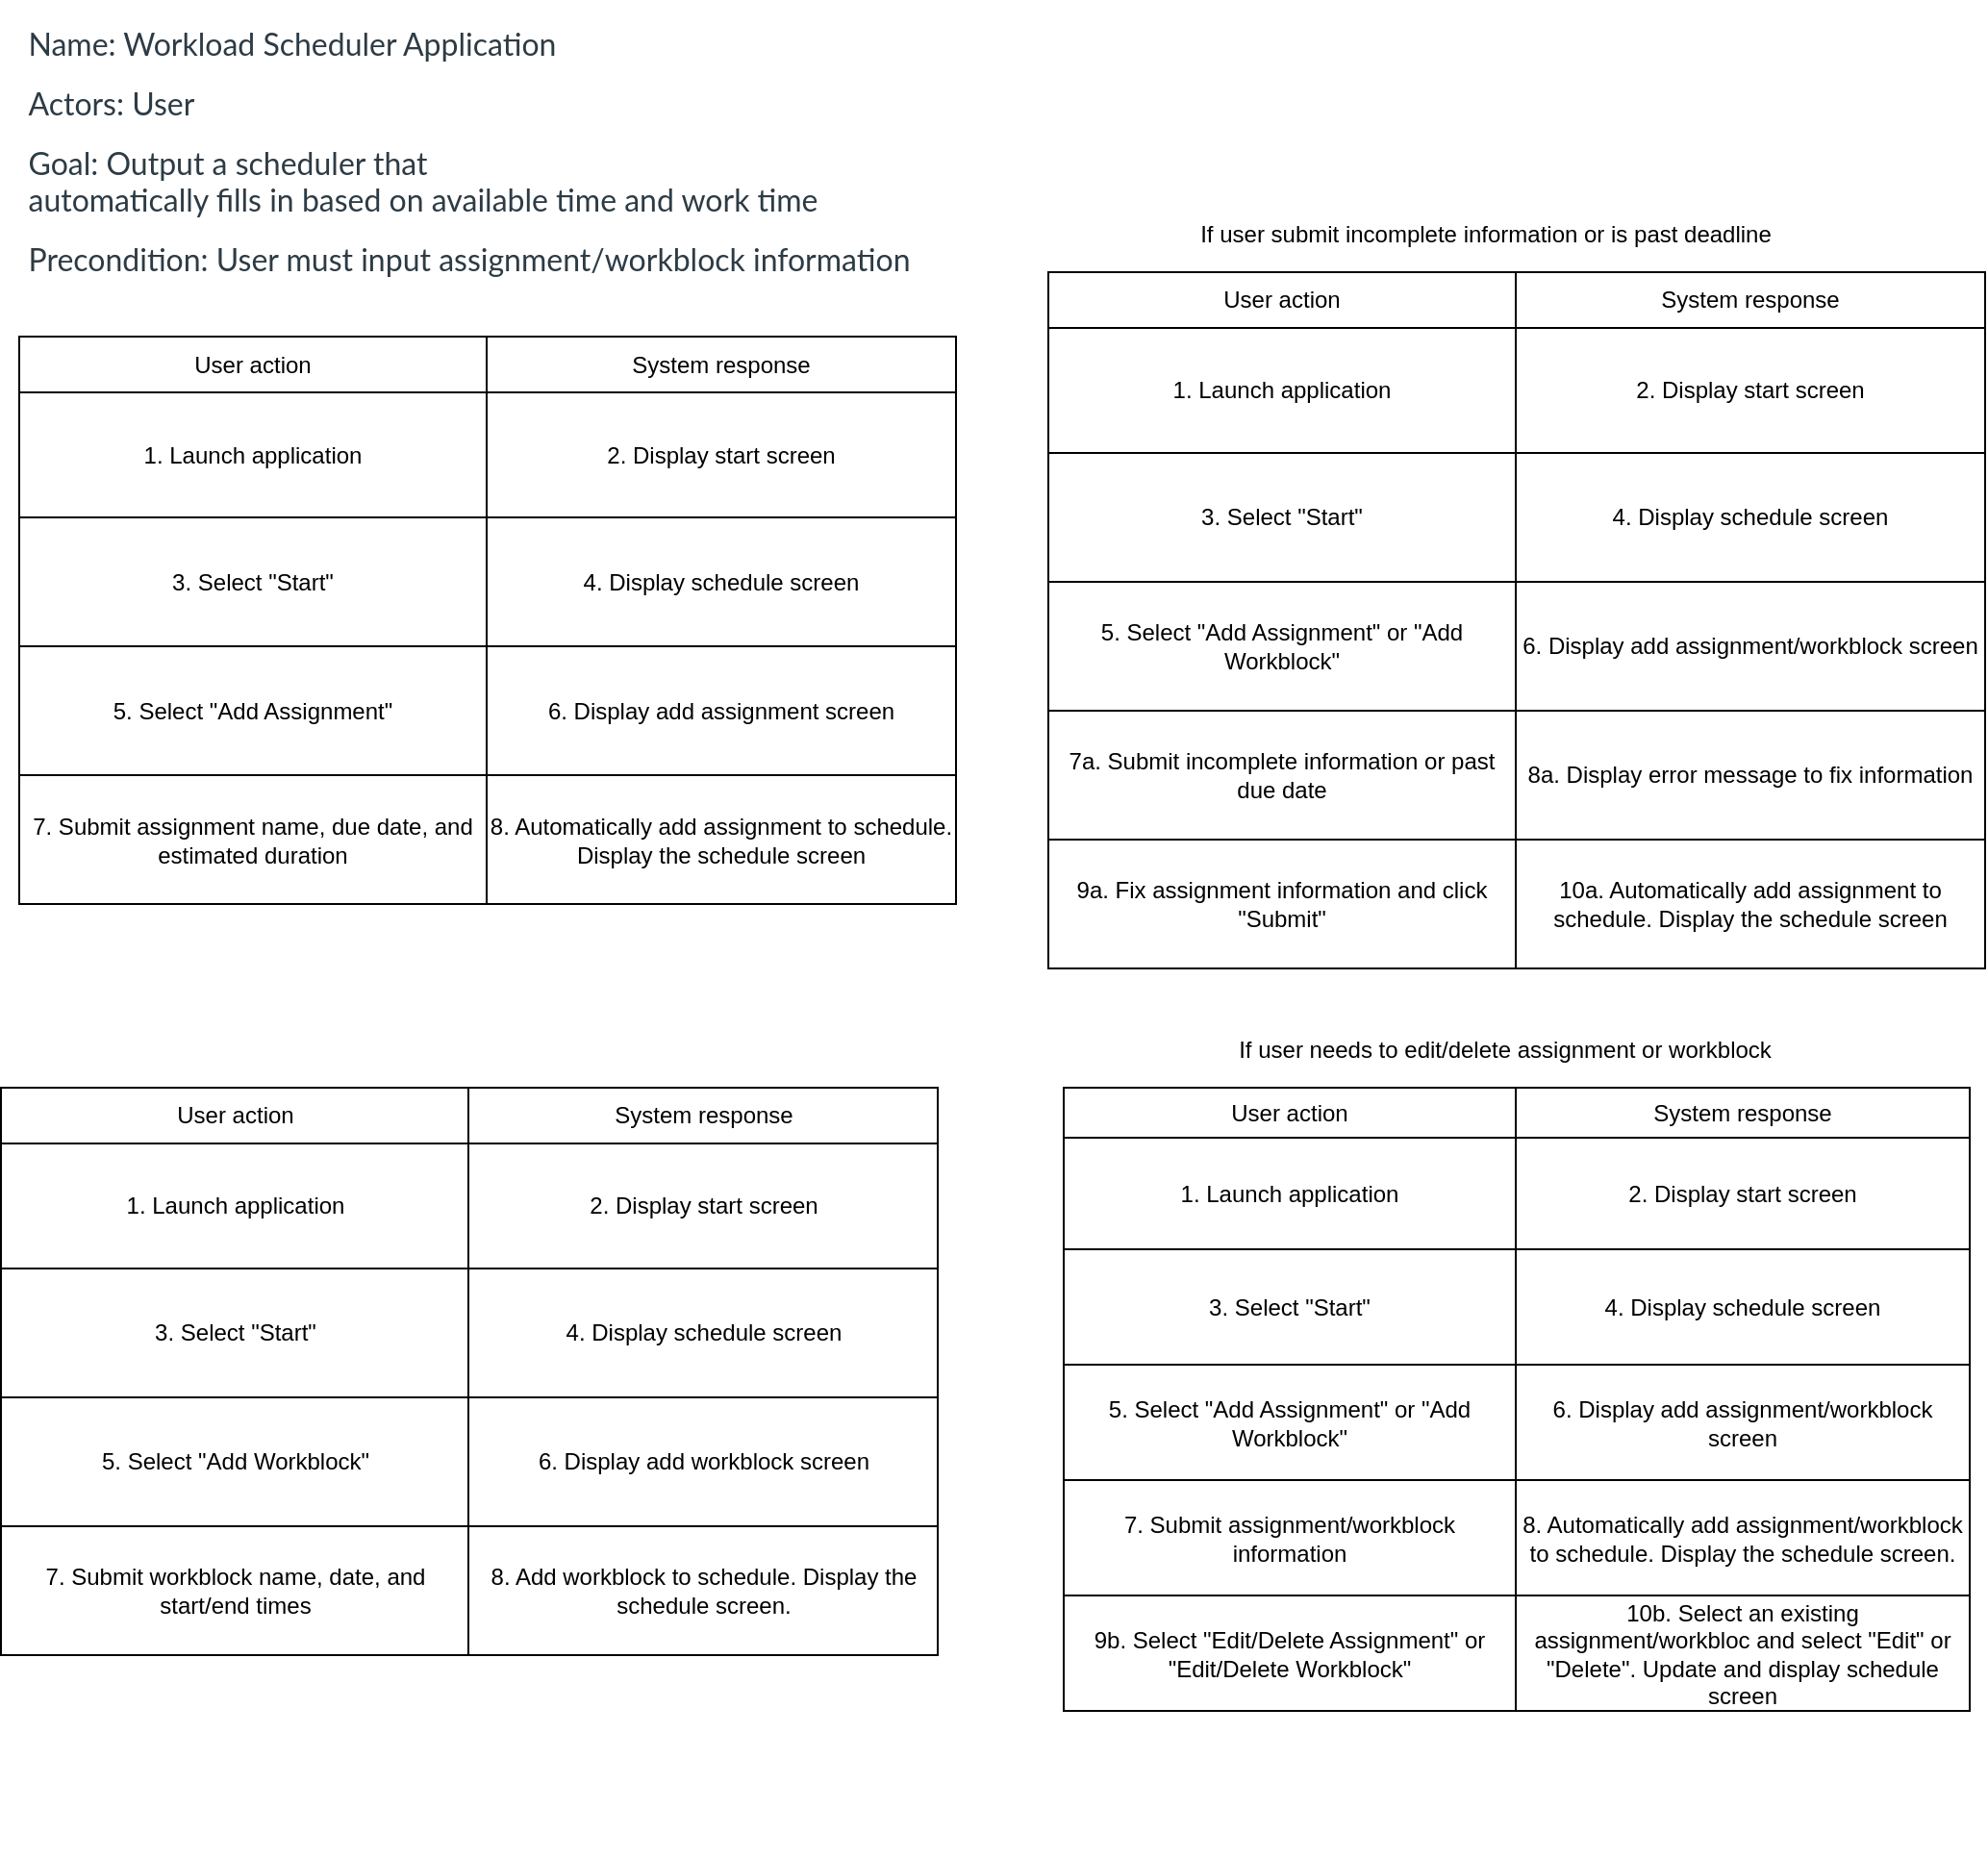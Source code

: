 <mxfile version="24.2.7" type="device">
  <diagram name="Page-1" id="nDsXDKETZ47utrhWjUKa">
    <mxGraphModel dx="4632" dy="995" grid="0" gridSize="10" guides="1" tooltips="1" connect="1" arrows="1" fold="1" page="0" pageScale="1" pageWidth="850" pageHeight="1100" math="0" shadow="0">
      <root>
        <mxCell id="0" />
        <mxCell id="1" parent="0" />
        <mxCell id="G3RRJx4OzM5srWaAOaPk-1" value="" style="childLayout=tableLayout;recursiveResize=0;shadow=0;fillColor=none;" parent="1" vertex="1">
          <mxGeometry x="-2066" y="261" width="487" height="295" as="geometry" />
        </mxCell>
        <mxCell id="G3RRJx4OzM5srWaAOaPk-2" value="" style="shape=tableRow;horizontal=0;startSize=0;swimlaneHead=0;swimlaneBody=0;top=0;left=0;bottom=0;right=0;dropTarget=0;collapsible=0;recursiveResize=0;expand=0;fontStyle=0;fillColor=none;strokeColor=inherit;" parent="G3RRJx4OzM5srWaAOaPk-1" vertex="1">
          <mxGeometry width="487" height="29" as="geometry" />
        </mxCell>
        <mxCell id="G3RRJx4OzM5srWaAOaPk-3" value="User action" style="connectable=0;recursiveResize=0;strokeColor=inherit;fillColor=none;align=center;whiteSpace=wrap;html=1;" parent="G3RRJx4OzM5srWaAOaPk-2" vertex="1">
          <mxGeometry width="243" height="29" as="geometry">
            <mxRectangle width="243" height="29" as="alternateBounds" />
          </mxGeometry>
        </mxCell>
        <mxCell id="G3RRJx4OzM5srWaAOaPk-4" value="System response" style="connectable=0;recursiveResize=0;strokeColor=inherit;fillColor=none;align=center;whiteSpace=wrap;html=1;" parent="G3RRJx4OzM5srWaAOaPk-2" vertex="1">
          <mxGeometry x="243" width="244" height="29" as="geometry">
            <mxRectangle width="244" height="29" as="alternateBounds" />
          </mxGeometry>
        </mxCell>
        <mxCell id="G3RRJx4OzM5srWaAOaPk-5" style="shape=tableRow;horizontal=0;startSize=0;swimlaneHead=0;swimlaneBody=0;top=0;left=0;bottom=0;right=0;dropTarget=0;collapsible=0;recursiveResize=0;expand=0;fontStyle=0;fillColor=none;strokeColor=inherit;" parent="G3RRJx4OzM5srWaAOaPk-1" vertex="1">
          <mxGeometry y="29" width="487" height="65" as="geometry" />
        </mxCell>
        <mxCell id="G3RRJx4OzM5srWaAOaPk-6" value="1. Launch application" style="connectable=0;recursiveResize=0;strokeColor=inherit;fillColor=none;align=center;whiteSpace=wrap;html=1;" parent="G3RRJx4OzM5srWaAOaPk-5" vertex="1">
          <mxGeometry width="243" height="65" as="geometry">
            <mxRectangle width="243" height="65" as="alternateBounds" />
          </mxGeometry>
        </mxCell>
        <mxCell id="G3RRJx4OzM5srWaAOaPk-7" value="2. Display start screen" style="connectable=0;recursiveResize=0;strokeColor=inherit;fillColor=none;align=center;whiteSpace=wrap;html=1;" parent="G3RRJx4OzM5srWaAOaPk-5" vertex="1">
          <mxGeometry x="243" width="244" height="65" as="geometry">
            <mxRectangle width="244" height="65" as="alternateBounds" />
          </mxGeometry>
        </mxCell>
        <mxCell id="G3RRJx4OzM5srWaAOaPk-8" style="shape=tableRow;horizontal=0;startSize=0;swimlaneHead=0;swimlaneBody=0;top=0;left=0;bottom=0;right=0;dropTarget=0;collapsible=0;recursiveResize=0;expand=0;fontStyle=0;fillColor=none;strokeColor=inherit;" parent="G3RRJx4OzM5srWaAOaPk-1" vertex="1">
          <mxGeometry y="94" width="487" height="67" as="geometry" />
        </mxCell>
        <mxCell id="G3RRJx4OzM5srWaAOaPk-9" value="3. Select &quot;Start&quot;" style="connectable=0;recursiveResize=0;strokeColor=inherit;fillColor=none;align=center;whiteSpace=wrap;html=1;" parent="G3RRJx4OzM5srWaAOaPk-8" vertex="1">
          <mxGeometry width="243" height="67" as="geometry">
            <mxRectangle width="243" height="67" as="alternateBounds" />
          </mxGeometry>
        </mxCell>
        <mxCell id="G3RRJx4OzM5srWaAOaPk-10" value="4. Display schedule screen" style="connectable=0;recursiveResize=0;strokeColor=inherit;fillColor=none;align=center;whiteSpace=wrap;html=1;" parent="G3RRJx4OzM5srWaAOaPk-8" vertex="1">
          <mxGeometry x="243" width="244" height="67" as="geometry">
            <mxRectangle width="244" height="67" as="alternateBounds" />
          </mxGeometry>
        </mxCell>
        <mxCell id="G3RRJx4OzM5srWaAOaPk-11" style="shape=tableRow;horizontal=0;startSize=0;swimlaneHead=0;swimlaneBody=0;top=0;left=0;bottom=0;right=0;dropTarget=0;collapsible=0;recursiveResize=0;expand=0;fontStyle=0;fillColor=none;strokeColor=inherit;" parent="G3RRJx4OzM5srWaAOaPk-1" vertex="1">
          <mxGeometry y="161" width="487" height="67" as="geometry" />
        </mxCell>
        <mxCell id="G3RRJx4OzM5srWaAOaPk-12" value="5. Select &quot;Add Assignment&quot;" style="connectable=0;recursiveResize=0;strokeColor=inherit;fillColor=none;align=center;whiteSpace=wrap;html=1;" parent="G3RRJx4OzM5srWaAOaPk-11" vertex="1">
          <mxGeometry width="243" height="67" as="geometry">
            <mxRectangle width="243" height="67" as="alternateBounds" />
          </mxGeometry>
        </mxCell>
        <mxCell id="G3RRJx4OzM5srWaAOaPk-13" value="6. Display add assignment screen" style="connectable=0;recursiveResize=0;strokeColor=inherit;fillColor=none;align=center;whiteSpace=wrap;html=1;" parent="G3RRJx4OzM5srWaAOaPk-11" vertex="1">
          <mxGeometry x="243" width="244" height="67" as="geometry">
            <mxRectangle width="244" height="67" as="alternateBounds" />
          </mxGeometry>
        </mxCell>
        <mxCell id="G3RRJx4OzM5srWaAOaPk-14" style="shape=tableRow;horizontal=0;startSize=0;swimlaneHead=0;swimlaneBody=0;top=0;left=0;bottom=0;right=0;dropTarget=0;collapsible=0;recursiveResize=0;expand=0;fontStyle=0;fillColor=none;strokeColor=inherit;" parent="G3RRJx4OzM5srWaAOaPk-1" vertex="1">
          <mxGeometry y="228" width="487" height="67" as="geometry" />
        </mxCell>
        <mxCell id="G3RRJx4OzM5srWaAOaPk-15" value="7. Submit assignment name, due date, and estimated duration" style="connectable=0;recursiveResize=0;strokeColor=inherit;fillColor=none;align=center;whiteSpace=wrap;html=1;" parent="G3RRJx4OzM5srWaAOaPk-14" vertex="1">
          <mxGeometry width="243" height="67" as="geometry">
            <mxRectangle width="243" height="67" as="alternateBounds" />
          </mxGeometry>
        </mxCell>
        <mxCell id="G3RRJx4OzM5srWaAOaPk-16" value="8. Automatically add assignment to schedule. Display the schedule screen" style="connectable=0;recursiveResize=0;strokeColor=inherit;fillColor=none;align=center;whiteSpace=wrap;html=1;" parent="G3RRJx4OzM5srWaAOaPk-14" vertex="1">
          <mxGeometry x="243" width="244" height="67" as="geometry">
            <mxRectangle width="244" height="67" as="alternateBounds" />
          </mxGeometry>
        </mxCell>
        <mxCell id="G3RRJx4OzM5srWaAOaPk-35" value="" style="childLayout=tableLayout;recursiveResize=0;shadow=0;fillColor=none;" parent="1" vertex="1">
          <mxGeometry x="-2075.5" y="651.5" width="487" height="295" as="geometry" />
        </mxCell>
        <mxCell id="G3RRJx4OzM5srWaAOaPk-36" value="" style="shape=tableRow;horizontal=0;startSize=0;swimlaneHead=0;swimlaneBody=0;top=0;left=0;bottom=0;right=0;dropTarget=0;collapsible=0;recursiveResize=0;expand=0;fontStyle=0;fillColor=none;strokeColor=inherit;" parent="G3RRJx4OzM5srWaAOaPk-35" vertex="1">
          <mxGeometry width="487" height="29" as="geometry" />
        </mxCell>
        <mxCell id="G3RRJx4OzM5srWaAOaPk-37" value="User action" style="connectable=0;recursiveResize=0;strokeColor=inherit;fillColor=none;align=center;whiteSpace=wrap;html=1;" parent="G3RRJx4OzM5srWaAOaPk-36" vertex="1">
          <mxGeometry width="243" height="29" as="geometry">
            <mxRectangle width="243" height="29" as="alternateBounds" />
          </mxGeometry>
        </mxCell>
        <mxCell id="G3RRJx4OzM5srWaAOaPk-38" value="System response" style="connectable=0;recursiveResize=0;strokeColor=inherit;fillColor=none;align=center;whiteSpace=wrap;html=1;" parent="G3RRJx4OzM5srWaAOaPk-36" vertex="1">
          <mxGeometry x="243" width="244" height="29" as="geometry">
            <mxRectangle width="244" height="29" as="alternateBounds" />
          </mxGeometry>
        </mxCell>
        <mxCell id="G3RRJx4OzM5srWaAOaPk-39" style="shape=tableRow;horizontal=0;startSize=0;swimlaneHead=0;swimlaneBody=0;top=0;left=0;bottom=0;right=0;dropTarget=0;collapsible=0;recursiveResize=0;expand=0;fontStyle=0;fillColor=none;strokeColor=inherit;" parent="G3RRJx4OzM5srWaAOaPk-35" vertex="1">
          <mxGeometry y="29" width="487" height="65" as="geometry" />
        </mxCell>
        <mxCell id="G3RRJx4OzM5srWaAOaPk-40" value="1. Launch application" style="connectable=0;recursiveResize=0;strokeColor=inherit;fillColor=none;align=center;whiteSpace=wrap;html=1;" parent="G3RRJx4OzM5srWaAOaPk-39" vertex="1">
          <mxGeometry width="243" height="65" as="geometry">
            <mxRectangle width="243" height="65" as="alternateBounds" />
          </mxGeometry>
        </mxCell>
        <mxCell id="G3RRJx4OzM5srWaAOaPk-41" value="2. Display start screen" style="connectable=0;recursiveResize=0;strokeColor=inherit;fillColor=none;align=center;whiteSpace=wrap;html=1;" parent="G3RRJx4OzM5srWaAOaPk-39" vertex="1">
          <mxGeometry x="243" width="244" height="65" as="geometry">
            <mxRectangle width="244" height="65" as="alternateBounds" />
          </mxGeometry>
        </mxCell>
        <mxCell id="G3RRJx4OzM5srWaAOaPk-42" style="shape=tableRow;horizontal=0;startSize=0;swimlaneHead=0;swimlaneBody=0;top=0;left=0;bottom=0;right=0;dropTarget=0;collapsible=0;recursiveResize=0;expand=0;fontStyle=0;fillColor=none;strokeColor=inherit;" parent="G3RRJx4OzM5srWaAOaPk-35" vertex="1">
          <mxGeometry y="94" width="487" height="67" as="geometry" />
        </mxCell>
        <mxCell id="G3RRJx4OzM5srWaAOaPk-43" value="3. Select &quot;Start&quot;" style="connectable=0;recursiveResize=0;strokeColor=inherit;fillColor=none;align=center;whiteSpace=wrap;html=1;" parent="G3RRJx4OzM5srWaAOaPk-42" vertex="1">
          <mxGeometry width="243" height="67" as="geometry">
            <mxRectangle width="243" height="67" as="alternateBounds" />
          </mxGeometry>
        </mxCell>
        <mxCell id="G3RRJx4OzM5srWaAOaPk-44" value="4. Display schedule screen" style="connectable=0;recursiveResize=0;strokeColor=inherit;fillColor=none;align=center;whiteSpace=wrap;html=1;" parent="G3RRJx4OzM5srWaAOaPk-42" vertex="1">
          <mxGeometry x="243" width="244" height="67" as="geometry">
            <mxRectangle width="244" height="67" as="alternateBounds" />
          </mxGeometry>
        </mxCell>
        <mxCell id="G3RRJx4OzM5srWaAOaPk-45" style="shape=tableRow;horizontal=0;startSize=0;swimlaneHead=0;swimlaneBody=0;top=0;left=0;bottom=0;right=0;dropTarget=0;collapsible=0;recursiveResize=0;expand=0;fontStyle=0;fillColor=none;strokeColor=inherit;" parent="G3RRJx4OzM5srWaAOaPk-35" vertex="1">
          <mxGeometry y="161" width="487" height="67" as="geometry" />
        </mxCell>
        <mxCell id="G3RRJx4OzM5srWaAOaPk-46" value="5. Select &quot;Add Workblock&quot;" style="connectable=0;recursiveResize=0;strokeColor=inherit;fillColor=none;align=center;whiteSpace=wrap;html=1;" parent="G3RRJx4OzM5srWaAOaPk-45" vertex="1">
          <mxGeometry width="243" height="67" as="geometry">
            <mxRectangle width="243" height="67" as="alternateBounds" />
          </mxGeometry>
        </mxCell>
        <mxCell id="G3RRJx4OzM5srWaAOaPk-47" value="6. Display add workblock screen" style="connectable=0;recursiveResize=0;strokeColor=inherit;fillColor=none;align=center;whiteSpace=wrap;html=1;" parent="G3RRJx4OzM5srWaAOaPk-45" vertex="1">
          <mxGeometry x="243" width="244" height="67" as="geometry">
            <mxRectangle width="244" height="67" as="alternateBounds" />
          </mxGeometry>
        </mxCell>
        <mxCell id="G3RRJx4OzM5srWaAOaPk-48" style="shape=tableRow;horizontal=0;startSize=0;swimlaneHead=0;swimlaneBody=0;top=0;left=0;bottom=0;right=0;dropTarget=0;collapsible=0;recursiveResize=0;expand=0;fontStyle=0;fillColor=none;strokeColor=inherit;" parent="G3RRJx4OzM5srWaAOaPk-35" vertex="1">
          <mxGeometry y="228" width="487" height="67" as="geometry" />
        </mxCell>
        <mxCell id="G3RRJx4OzM5srWaAOaPk-49" value="7. Submit workblock name, date, and start/end times" style="connectable=0;recursiveResize=0;strokeColor=inherit;fillColor=none;align=center;whiteSpace=wrap;html=1;" parent="G3RRJx4OzM5srWaAOaPk-48" vertex="1">
          <mxGeometry width="243" height="67" as="geometry">
            <mxRectangle width="243" height="67" as="alternateBounds" />
          </mxGeometry>
        </mxCell>
        <mxCell id="G3RRJx4OzM5srWaAOaPk-50" value="8. Add workblock to schedule. Display the schedule screen." style="connectable=0;recursiveResize=0;strokeColor=inherit;fillColor=none;align=center;whiteSpace=wrap;html=1;" parent="G3RRJx4OzM5srWaAOaPk-48" vertex="1">
          <mxGeometry x="243" width="244" height="67" as="geometry">
            <mxRectangle width="244" height="67" as="alternateBounds" />
          </mxGeometry>
        </mxCell>
        <mxCell id="G3RRJx4OzM5srWaAOaPk-51" value="" style="childLayout=tableLayout;recursiveResize=0;shadow=0;fillColor=none;" parent="1" vertex="1">
          <mxGeometry x="-1531" y="227.5" width="487" height="362" as="geometry" />
        </mxCell>
        <mxCell id="G3RRJx4OzM5srWaAOaPk-52" value="" style="shape=tableRow;horizontal=0;startSize=0;swimlaneHead=0;swimlaneBody=0;top=0;left=0;bottom=0;right=0;dropTarget=0;collapsible=0;recursiveResize=0;expand=0;fontStyle=0;fillColor=none;strokeColor=inherit;" parent="G3RRJx4OzM5srWaAOaPk-51" vertex="1">
          <mxGeometry width="487" height="29" as="geometry" />
        </mxCell>
        <mxCell id="G3RRJx4OzM5srWaAOaPk-53" value="User action" style="connectable=0;recursiveResize=0;strokeColor=inherit;fillColor=none;align=center;whiteSpace=wrap;html=1;" parent="G3RRJx4OzM5srWaAOaPk-52" vertex="1">
          <mxGeometry width="243" height="29" as="geometry">
            <mxRectangle width="243" height="29" as="alternateBounds" />
          </mxGeometry>
        </mxCell>
        <mxCell id="G3RRJx4OzM5srWaAOaPk-54" value="System response" style="connectable=0;recursiveResize=0;strokeColor=inherit;fillColor=none;align=center;whiteSpace=wrap;html=1;" parent="G3RRJx4OzM5srWaAOaPk-52" vertex="1">
          <mxGeometry x="243" width="244" height="29" as="geometry">
            <mxRectangle width="244" height="29" as="alternateBounds" />
          </mxGeometry>
        </mxCell>
        <mxCell id="G3RRJx4OzM5srWaAOaPk-55" style="shape=tableRow;horizontal=0;startSize=0;swimlaneHead=0;swimlaneBody=0;top=0;left=0;bottom=0;right=0;dropTarget=0;collapsible=0;recursiveResize=0;expand=0;fontStyle=0;fillColor=none;strokeColor=inherit;" parent="G3RRJx4OzM5srWaAOaPk-51" vertex="1">
          <mxGeometry y="29" width="487" height="65" as="geometry" />
        </mxCell>
        <mxCell id="G3RRJx4OzM5srWaAOaPk-56" value="1. Launch application" style="connectable=0;recursiveResize=0;strokeColor=inherit;fillColor=none;align=center;whiteSpace=wrap;html=1;" parent="G3RRJx4OzM5srWaAOaPk-55" vertex="1">
          <mxGeometry width="243" height="65" as="geometry">
            <mxRectangle width="243" height="65" as="alternateBounds" />
          </mxGeometry>
        </mxCell>
        <mxCell id="G3RRJx4OzM5srWaAOaPk-57" value="2. Display start screen" style="connectable=0;recursiveResize=0;strokeColor=inherit;fillColor=none;align=center;whiteSpace=wrap;html=1;" parent="G3RRJx4OzM5srWaAOaPk-55" vertex="1">
          <mxGeometry x="243" width="244" height="65" as="geometry">
            <mxRectangle width="244" height="65" as="alternateBounds" />
          </mxGeometry>
        </mxCell>
        <mxCell id="G3RRJx4OzM5srWaAOaPk-58" style="shape=tableRow;horizontal=0;startSize=0;swimlaneHead=0;swimlaneBody=0;top=0;left=0;bottom=0;right=0;dropTarget=0;collapsible=0;recursiveResize=0;expand=0;fontStyle=0;fillColor=none;strokeColor=inherit;" parent="G3RRJx4OzM5srWaAOaPk-51" vertex="1">
          <mxGeometry y="94" width="487" height="67" as="geometry" />
        </mxCell>
        <mxCell id="G3RRJx4OzM5srWaAOaPk-59" value="3. Select &quot;Start&quot;" style="connectable=0;recursiveResize=0;strokeColor=inherit;fillColor=none;align=center;whiteSpace=wrap;html=1;" parent="G3RRJx4OzM5srWaAOaPk-58" vertex="1">
          <mxGeometry width="243" height="67" as="geometry">
            <mxRectangle width="243" height="67" as="alternateBounds" />
          </mxGeometry>
        </mxCell>
        <mxCell id="G3RRJx4OzM5srWaAOaPk-60" value="4. Display schedule screen" style="connectable=0;recursiveResize=0;strokeColor=inherit;fillColor=none;align=center;whiteSpace=wrap;html=1;" parent="G3RRJx4OzM5srWaAOaPk-58" vertex="1">
          <mxGeometry x="243" width="244" height="67" as="geometry">
            <mxRectangle width="244" height="67" as="alternateBounds" />
          </mxGeometry>
        </mxCell>
        <mxCell id="G3RRJx4OzM5srWaAOaPk-61" style="shape=tableRow;horizontal=0;startSize=0;swimlaneHead=0;swimlaneBody=0;top=0;left=0;bottom=0;right=0;dropTarget=0;collapsible=0;recursiveResize=0;expand=0;fontStyle=0;fillColor=none;strokeColor=inherit;" parent="G3RRJx4OzM5srWaAOaPk-51" vertex="1">
          <mxGeometry y="161" width="487" height="67" as="geometry" />
        </mxCell>
        <mxCell id="G3RRJx4OzM5srWaAOaPk-62" value="5. Select &quot;Add Assignment&quot; or &quot;Add Workblock&quot;" style="connectable=0;recursiveResize=0;strokeColor=inherit;fillColor=none;align=center;whiteSpace=wrap;html=1;" parent="G3RRJx4OzM5srWaAOaPk-61" vertex="1">
          <mxGeometry width="243" height="67" as="geometry">
            <mxRectangle width="243" height="67" as="alternateBounds" />
          </mxGeometry>
        </mxCell>
        <mxCell id="G3RRJx4OzM5srWaAOaPk-63" value="6. Display add assignment/workblock screen" style="connectable=0;recursiveResize=0;strokeColor=inherit;fillColor=none;align=center;whiteSpace=wrap;html=1;" parent="G3RRJx4OzM5srWaAOaPk-61" vertex="1">
          <mxGeometry x="243" width="244" height="67" as="geometry">
            <mxRectangle width="244" height="67" as="alternateBounds" />
          </mxGeometry>
        </mxCell>
        <mxCell id="G3RRJx4OzM5srWaAOaPk-64" style="shape=tableRow;horizontal=0;startSize=0;swimlaneHead=0;swimlaneBody=0;top=0;left=0;bottom=0;right=0;dropTarget=0;collapsible=0;recursiveResize=0;expand=0;fontStyle=0;fillColor=none;strokeColor=inherit;" parent="G3RRJx4OzM5srWaAOaPk-51" vertex="1">
          <mxGeometry y="228" width="487" height="67" as="geometry" />
        </mxCell>
        <mxCell id="G3RRJx4OzM5srWaAOaPk-65" value="7a. Submit incomplete information or past due date" style="connectable=0;recursiveResize=0;strokeColor=inherit;fillColor=none;align=center;whiteSpace=wrap;html=1;" parent="G3RRJx4OzM5srWaAOaPk-64" vertex="1">
          <mxGeometry width="243" height="67" as="geometry">
            <mxRectangle width="243" height="67" as="alternateBounds" />
          </mxGeometry>
        </mxCell>
        <mxCell id="G3RRJx4OzM5srWaAOaPk-66" value="8a. Display error message to fix information" style="connectable=0;recursiveResize=0;strokeColor=inherit;fillColor=none;align=center;whiteSpace=wrap;html=1;" parent="G3RRJx4OzM5srWaAOaPk-64" vertex="1">
          <mxGeometry x="243" width="244" height="67" as="geometry">
            <mxRectangle width="244" height="67" as="alternateBounds" />
          </mxGeometry>
        </mxCell>
        <mxCell id="G3RRJx4OzM5srWaAOaPk-67" style="shape=tableRow;horizontal=0;startSize=0;swimlaneHead=0;swimlaneBody=0;top=0;left=0;bottom=0;right=0;dropTarget=0;collapsible=0;recursiveResize=0;expand=0;fontStyle=0;fillColor=none;strokeColor=inherit;" parent="G3RRJx4OzM5srWaAOaPk-51" vertex="1">
          <mxGeometry y="295" width="487" height="67" as="geometry" />
        </mxCell>
        <mxCell id="G3RRJx4OzM5srWaAOaPk-68" value="9a. Fix assignment information and click &quot;Submit&quot;" style="connectable=0;recursiveResize=0;strokeColor=inherit;fillColor=none;align=center;whiteSpace=wrap;html=1;" parent="G3RRJx4OzM5srWaAOaPk-67" vertex="1">
          <mxGeometry width="243" height="67" as="geometry">
            <mxRectangle width="243" height="67" as="alternateBounds" />
          </mxGeometry>
        </mxCell>
        <mxCell id="G3RRJx4OzM5srWaAOaPk-69" value="10a. Automatically add assignment to schedule. Display the schedule screen" style="connectable=0;recursiveResize=0;strokeColor=inherit;fillColor=none;align=center;whiteSpace=wrap;html=1;" parent="G3RRJx4OzM5srWaAOaPk-67" vertex="1">
          <mxGeometry x="243" width="244" height="67" as="geometry">
            <mxRectangle width="244" height="67" as="alternateBounds" />
          </mxGeometry>
        </mxCell>
        <mxCell id="CmU6z1BccG27hHJ-r5qS-1" value="&lt;p style=&quot;margin: 12px 0px; color: rgb(45, 59, 69); font-family: &amp;quot;Lato Extended&amp;quot;, Lato, &amp;quot;Helvetica Neue&amp;quot;, Helvetica, Arial, sans-serif; font-size: 16px; text-align: start;&quot;&gt;Name: Workload Scheduler Application&lt;/p&gt;&lt;p style=&quot;margin: 12px 0px; color: rgb(45, 59, 69); font-family: &amp;quot;Lato Extended&amp;quot;, Lato, &amp;quot;Helvetica Neue&amp;quot;, Helvetica, Arial, sans-serif; font-size: 16px; text-align: start;&quot;&gt;Actors: User&lt;/p&gt;&lt;p style=&quot;margin: 12px 0px; color: rgb(45, 59, 69); font-family: &amp;quot;Lato Extended&amp;quot;, Lato, &amp;quot;Helvetica Neue&amp;quot;, Helvetica, Arial, sans-serif; font-size: 16px; text-align: start;&quot;&gt;Goal: Output a scheduler that &lt;br/&gt;automatically fills in based on available time and work time&lt;/p&gt;&lt;p style=&quot;margin: 12px 0px; color: rgb(45, 59, 69); font-family: &amp;quot;Lato Extended&amp;quot;, Lato, &amp;quot;Helvetica Neue&amp;quot;, Helvetica, Arial, sans-serif; font-size: 16px; text-align: start;&quot;&gt;Precondition: User must input assignment/workblock information&lt;/p&gt;" style="text;html=1;align=center;verticalAlign=middle;whiteSpace=wrap;rounded=0;" vertex="1" parent="1">
          <mxGeometry x="-2064" y="113" width="464" height="102" as="geometry" />
        </mxCell>
        <mxCell id="CmU6z1BccG27hHJ-r5qS-2" value="If user submit incomplete information or is past deadline" style="text;html=1;align=center;verticalAlign=middle;resizable=0;points=[];autosize=1;strokeColor=none;fillColor=none;" vertex="1" parent="1">
          <mxGeometry x="-1462" y="195" width="315" height="26" as="geometry" />
        </mxCell>
        <mxCell id="CmU6z1BccG27hHJ-r5qS-25" value="" style="childLayout=tableLayout;recursiveResize=0;shadow=0;fillColor=none;" vertex="1" parent="1">
          <mxGeometry x="-1523" y="651.5" width="471" height="324" as="geometry" />
        </mxCell>
        <mxCell id="CmU6z1BccG27hHJ-r5qS-26" value="" style="shape=tableRow;horizontal=0;startSize=0;swimlaneHead=0;swimlaneBody=0;top=0;left=0;bottom=0;right=0;dropTarget=0;collapsible=0;recursiveResize=0;expand=0;fontStyle=0;fillColor=none;strokeColor=inherit;" vertex="1" parent="CmU6z1BccG27hHJ-r5qS-25">
          <mxGeometry width="471" height="26" as="geometry" />
        </mxCell>
        <mxCell id="CmU6z1BccG27hHJ-r5qS-27" value="User action" style="connectable=0;recursiveResize=0;strokeColor=inherit;fillColor=none;align=center;whiteSpace=wrap;html=1;" vertex="1" parent="CmU6z1BccG27hHJ-r5qS-26">
          <mxGeometry width="235" height="26" as="geometry">
            <mxRectangle width="235" height="26" as="alternateBounds" />
          </mxGeometry>
        </mxCell>
        <mxCell id="CmU6z1BccG27hHJ-r5qS-28" value="System response" style="connectable=0;recursiveResize=0;strokeColor=inherit;fillColor=none;align=center;whiteSpace=wrap;html=1;" vertex="1" parent="CmU6z1BccG27hHJ-r5qS-26">
          <mxGeometry x="235" width="236" height="26" as="geometry">
            <mxRectangle width="236" height="26" as="alternateBounds" />
          </mxGeometry>
        </mxCell>
        <mxCell id="CmU6z1BccG27hHJ-r5qS-29" style="shape=tableRow;horizontal=0;startSize=0;swimlaneHead=0;swimlaneBody=0;top=0;left=0;bottom=0;right=0;dropTarget=0;collapsible=0;recursiveResize=0;expand=0;fontStyle=0;fillColor=none;strokeColor=inherit;" vertex="1" parent="CmU6z1BccG27hHJ-r5qS-25">
          <mxGeometry y="26" width="471" height="58" as="geometry" />
        </mxCell>
        <mxCell id="CmU6z1BccG27hHJ-r5qS-30" value="1. Launch application" style="connectable=0;recursiveResize=0;strokeColor=inherit;fillColor=none;align=center;whiteSpace=wrap;html=1;" vertex="1" parent="CmU6z1BccG27hHJ-r5qS-29">
          <mxGeometry width="235" height="58" as="geometry">
            <mxRectangle width="235" height="58" as="alternateBounds" />
          </mxGeometry>
        </mxCell>
        <mxCell id="CmU6z1BccG27hHJ-r5qS-31" value="2. Display start screen" style="connectable=0;recursiveResize=0;strokeColor=inherit;fillColor=none;align=center;whiteSpace=wrap;html=1;" vertex="1" parent="CmU6z1BccG27hHJ-r5qS-29">
          <mxGeometry x="235" width="236" height="58" as="geometry">
            <mxRectangle width="236" height="58" as="alternateBounds" />
          </mxGeometry>
        </mxCell>
        <mxCell id="CmU6z1BccG27hHJ-r5qS-32" style="shape=tableRow;horizontal=0;startSize=0;swimlaneHead=0;swimlaneBody=0;top=0;left=0;bottom=0;right=0;dropTarget=0;collapsible=0;recursiveResize=0;expand=0;fontStyle=0;fillColor=none;strokeColor=inherit;" vertex="1" parent="CmU6z1BccG27hHJ-r5qS-25">
          <mxGeometry y="84" width="471" height="60" as="geometry" />
        </mxCell>
        <mxCell id="CmU6z1BccG27hHJ-r5qS-33" value="3. Select &quot;Start&quot;" style="connectable=0;recursiveResize=0;strokeColor=inherit;fillColor=none;align=center;whiteSpace=wrap;html=1;" vertex="1" parent="CmU6z1BccG27hHJ-r5qS-32">
          <mxGeometry width="235" height="60" as="geometry">
            <mxRectangle width="235" height="60" as="alternateBounds" />
          </mxGeometry>
        </mxCell>
        <mxCell id="CmU6z1BccG27hHJ-r5qS-34" value="4. Display schedule screen" style="connectable=0;recursiveResize=0;strokeColor=inherit;fillColor=none;align=center;whiteSpace=wrap;html=1;" vertex="1" parent="CmU6z1BccG27hHJ-r5qS-32">
          <mxGeometry x="235" width="236" height="60" as="geometry">
            <mxRectangle width="236" height="60" as="alternateBounds" />
          </mxGeometry>
        </mxCell>
        <mxCell id="CmU6z1BccG27hHJ-r5qS-35" style="shape=tableRow;horizontal=0;startSize=0;swimlaneHead=0;swimlaneBody=0;top=0;left=0;bottom=0;right=0;dropTarget=0;collapsible=0;recursiveResize=0;expand=0;fontStyle=0;fillColor=none;strokeColor=inherit;" vertex="1" parent="CmU6z1BccG27hHJ-r5qS-25">
          <mxGeometry y="144" width="471" height="60" as="geometry" />
        </mxCell>
        <mxCell id="CmU6z1BccG27hHJ-r5qS-36" value="5. Select &quot;Add Assignment&quot; or &quot;Add Workblock&quot;" style="connectable=0;recursiveResize=0;strokeColor=inherit;fillColor=none;align=center;whiteSpace=wrap;html=1;" vertex="1" parent="CmU6z1BccG27hHJ-r5qS-35">
          <mxGeometry width="235" height="60" as="geometry">
            <mxRectangle width="235" height="60" as="alternateBounds" />
          </mxGeometry>
        </mxCell>
        <mxCell id="CmU6z1BccG27hHJ-r5qS-37" value="6. Display add assignment/workblock screen" style="connectable=0;recursiveResize=0;strokeColor=inherit;fillColor=none;align=center;whiteSpace=wrap;html=1;" vertex="1" parent="CmU6z1BccG27hHJ-r5qS-35">
          <mxGeometry x="235" width="236" height="60" as="geometry">
            <mxRectangle width="236" height="60" as="alternateBounds" />
          </mxGeometry>
        </mxCell>
        <mxCell id="CmU6z1BccG27hHJ-r5qS-38" style="shape=tableRow;horizontal=0;startSize=0;swimlaneHead=0;swimlaneBody=0;top=0;left=0;bottom=0;right=0;dropTarget=0;collapsible=0;recursiveResize=0;expand=0;fontStyle=0;fillColor=none;strokeColor=inherit;" vertex="1" parent="CmU6z1BccG27hHJ-r5qS-25">
          <mxGeometry y="204" width="471" height="60" as="geometry" />
        </mxCell>
        <mxCell id="CmU6z1BccG27hHJ-r5qS-39" value="7. Submit assignment/workblock information" style="connectable=0;recursiveResize=0;strokeColor=inherit;fillColor=none;align=center;whiteSpace=wrap;html=1;" vertex="1" parent="CmU6z1BccG27hHJ-r5qS-38">
          <mxGeometry width="235" height="60" as="geometry">
            <mxRectangle width="235" height="60" as="alternateBounds" />
          </mxGeometry>
        </mxCell>
        <mxCell id="CmU6z1BccG27hHJ-r5qS-40" value="8. Automatically add assignment/workblock to schedule. Display the schedule screen." style="connectable=0;recursiveResize=0;strokeColor=inherit;fillColor=none;align=center;whiteSpace=wrap;html=1;" vertex="1" parent="CmU6z1BccG27hHJ-r5qS-38">
          <mxGeometry x="235" width="236" height="60" as="geometry">
            <mxRectangle width="236" height="60" as="alternateBounds" />
          </mxGeometry>
        </mxCell>
        <mxCell id="CmU6z1BccG27hHJ-r5qS-41" style="shape=tableRow;horizontal=0;startSize=0;swimlaneHead=0;swimlaneBody=0;top=0;left=0;bottom=0;right=0;dropTarget=0;collapsible=0;recursiveResize=0;expand=0;fontStyle=0;fillColor=none;strokeColor=inherit;" vertex="1" parent="CmU6z1BccG27hHJ-r5qS-25">
          <mxGeometry y="264" width="471" height="60" as="geometry" />
        </mxCell>
        <mxCell id="CmU6z1BccG27hHJ-r5qS-42" value="9b. Select &quot;Edit/Delete Assignment&quot; or &quot;Edit/Delete Workblock&quot;" style="connectable=0;recursiveResize=0;strokeColor=inherit;fillColor=none;align=center;whiteSpace=wrap;html=1;" vertex="1" parent="CmU6z1BccG27hHJ-r5qS-41">
          <mxGeometry width="235" height="60" as="geometry">
            <mxRectangle width="235" height="60" as="alternateBounds" />
          </mxGeometry>
        </mxCell>
        <mxCell id="CmU6z1BccG27hHJ-r5qS-43" value="10b. Select an existing assignment/workbloc and select &quot;Edit&quot; or &quot;Delete&quot;. Update and display schedule screen" style="connectable=0;recursiveResize=0;strokeColor=inherit;fillColor=none;align=center;whiteSpace=wrap;html=1;" vertex="1" parent="CmU6z1BccG27hHJ-r5qS-41">
          <mxGeometry x="235" width="236" height="60" as="geometry">
            <mxRectangle width="236" height="60" as="alternateBounds" />
          </mxGeometry>
        </mxCell>
        <mxCell id="CmU6z1BccG27hHJ-r5qS-46" style="shape=tableRow;horizontal=0;startSize=0;swimlaneHead=0;swimlaneBody=0;top=0;left=0;bottom=0;right=0;dropTarget=0;collapsible=0;recursiveResize=0;expand=0;fontStyle=0;fillColor=none;strokeColor=inherit;" vertex="1" parent="1">
          <mxGeometry x="-1523" y="991" width="471" height="60" as="geometry" />
        </mxCell>
        <mxCell id="CmU6z1BccG27hHJ-r5qS-49" value="If user needs to edit/delete assignment or workblock" style="text;html=1;align=center;verticalAlign=middle;resizable=0;points=[];autosize=1;strokeColor=none;fillColor=none;" vertex="1" parent="1">
          <mxGeometry x="-1442" y="619" width="295" height="26" as="geometry" />
        </mxCell>
      </root>
    </mxGraphModel>
  </diagram>
</mxfile>
